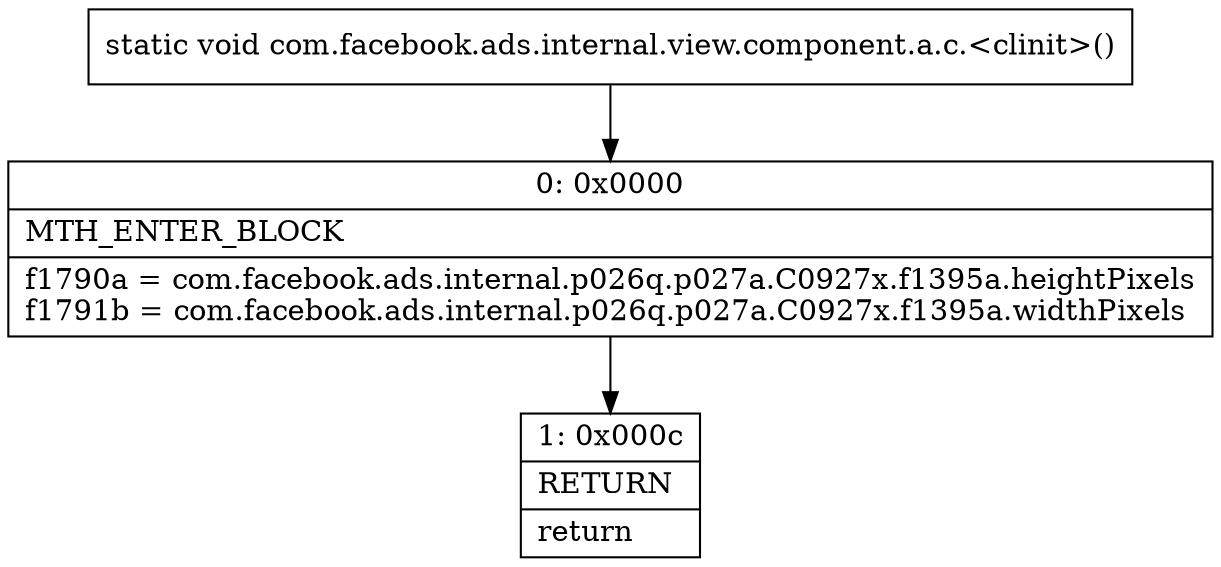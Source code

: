 digraph "CFG forcom.facebook.ads.internal.view.component.a.c.\<clinit\>()V" {
Node_0 [shape=record,label="{0\:\ 0x0000|MTH_ENTER_BLOCK\l|f1790a = com.facebook.ads.internal.p026q.p027a.C0927x.f1395a.heightPixels\lf1791b = com.facebook.ads.internal.p026q.p027a.C0927x.f1395a.widthPixels\l}"];
Node_1 [shape=record,label="{1\:\ 0x000c|RETURN\l|return\l}"];
MethodNode[shape=record,label="{static void com.facebook.ads.internal.view.component.a.c.\<clinit\>() }"];
MethodNode -> Node_0;
Node_0 -> Node_1;
}

